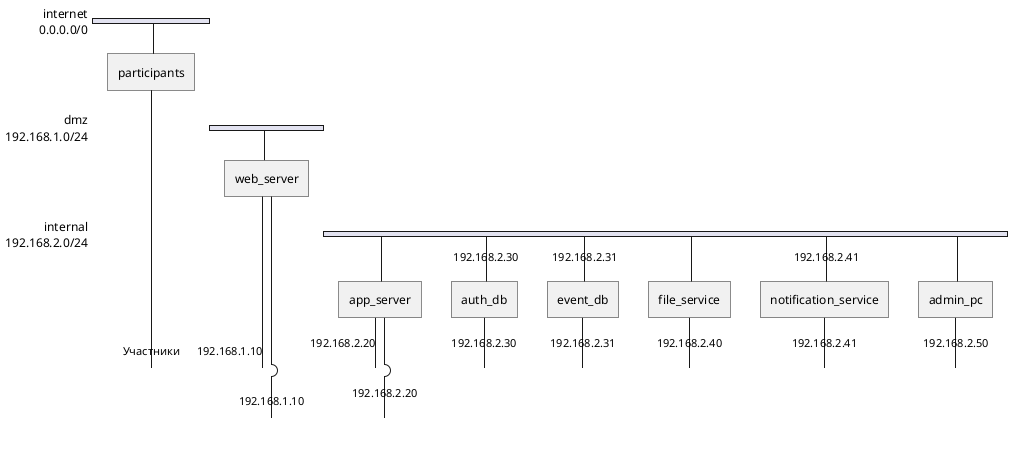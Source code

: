 @startuml
nwdiag {
  network internet {
    address = "0.0.0.0/0";
    participants [address = "Участники"];
  }
  network dmz {
    address = "192.168.1.0/24";
    web_server [address = "192.168.1.10", label = "Веб-сервер"];
  }

  network internal {
    address = "192.168.2.0/24";
    app_server [address = "192.168.2.20", label = "Сервер приложений"];
    auth_db [address = "192.168.2.30", label = "База данных авторизации"];
    event_db [address = "192.168.2.31", label = "База данных мероприятий"];
    file_service [address = "192.168.2.40", label = "Сервис обработки файлов"];
    notification_service [address = "192.168.2.41", label = "Сервис уведомлений"];
    admin_pc [address = "192.168.2.50", label = "Рабочая станция администратора"];
  }
  participants -- web_server;
  web_server -- app_server;
  app_server -- auth_db;
  app_server -- event_db;
  app_server -- file_service;
  app_server -- notification_service;
  file_service -- event_db;
  admin_pc -- auth_db;
  admin_pc -- event_db;
}
@enduml




